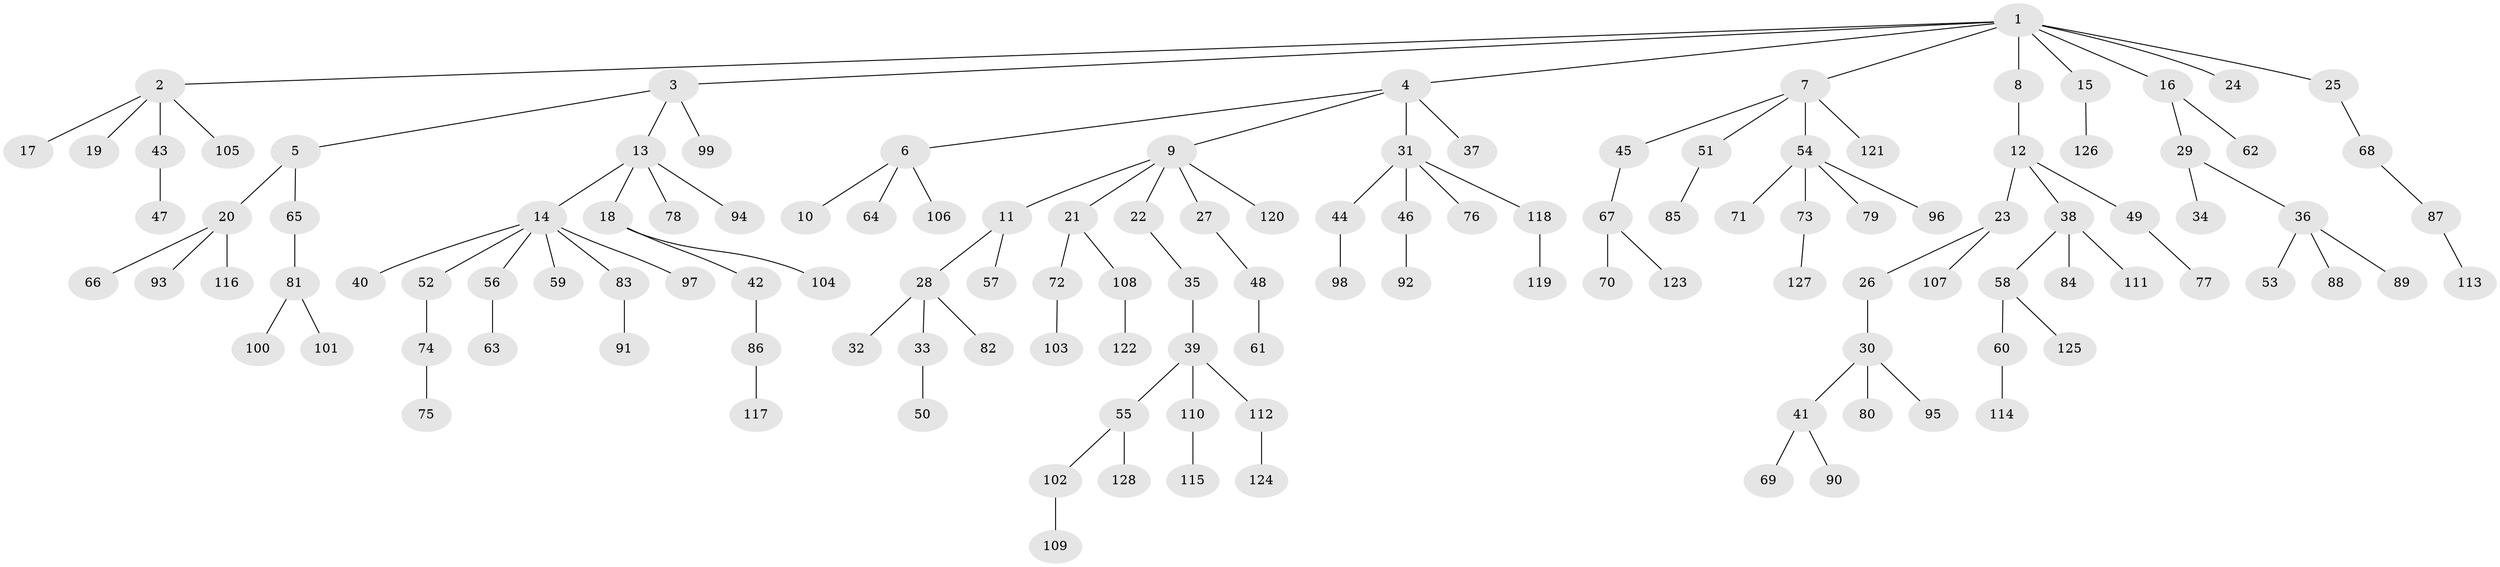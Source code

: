 // Generated by graph-tools (version 1.1) at 2025/53/03/09/25 04:53:07]
// undirected, 128 vertices, 127 edges
graph export_dot {
graph [start="1"]
  node [color=gray90,style=filled];
  1;
  2;
  3;
  4;
  5;
  6;
  7;
  8;
  9;
  10;
  11;
  12;
  13;
  14;
  15;
  16;
  17;
  18;
  19;
  20;
  21;
  22;
  23;
  24;
  25;
  26;
  27;
  28;
  29;
  30;
  31;
  32;
  33;
  34;
  35;
  36;
  37;
  38;
  39;
  40;
  41;
  42;
  43;
  44;
  45;
  46;
  47;
  48;
  49;
  50;
  51;
  52;
  53;
  54;
  55;
  56;
  57;
  58;
  59;
  60;
  61;
  62;
  63;
  64;
  65;
  66;
  67;
  68;
  69;
  70;
  71;
  72;
  73;
  74;
  75;
  76;
  77;
  78;
  79;
  80;
  81;
  82;
  83;
  84;
  85;
  86;
  87;
  88;
  89;
  90;
  91;
  92;
  93;
  94;
  95;
  96;
  97;
  98;
  99;
  100;
  101;
  102;
  103;
  104;
  105;
  106;
  107;
  108;
  109;
  110;
  111;
  112;
  113;
  114;
  115;
  116;
  117;
  118;
  119;
  120;
  121;
  122;
  123;
  124;
  125;
  126;
  127;
  128;
  1 -- 2;
  1 -- 3;
  1 -- 4;
  1 -- 7;
  1 -- 8;
  1 -- 15;
  1 -- 16;
  1 -- 24;
  1 -- 25;
  2 -- 17;
  2 -- 19;
  2 -- 43;
  2 -- 105;
  3 -- 5;
  3 -- 13;
  3 -- 99;
  4 -- 6;
  4 -- 9;
  4 -- 31;
  4 -- 37;
  5 -- 20;
  5 -- 65;
  6 -- 10;
  6 -- 64;
  6 -- 106;
  7 -- 45;
  7 -- 51;
  7 -- 54;
  7 -- 121;
  8 -- 12;
  9 -- 11;
  9 -- 21;
  9 -- 22;
  9 -- 27;
  9 -- 120;
  11 -- 28;
  11 -- 57;
  12 -- 23;
  12 -- 38;
  12 -- 49;
  13 -- 14;
  13 -- 18;
  13 -- 78;
  13 -- 94;
  14 -- 40;
  14 -- 52;
  14 -- 56;
  14 -- 59;
  14 -- 83;
  14 -- 97;
  15 -- 126;
  16 -- 29;
  16 -- 62;
  18 -- 42;
  18 -- 104;
  20 -- 66;
  20 -- 93;
  20 -- 116;
  21 -- 72;
  21 -- 108;
  22 -- 35;
  23 -- 26;
  23 -- 107;
  25 -- 68;
  26 -- 30;
  27 -- 48;
  28 -- 32;
  28 -- 33;
  28 -- 82;
  29 -- 34;
  29 -- 36;
  30 -- 41;
  30 -- 80;
  30 -- 95;
  31 -- 44;
  31 -- 46;
  31 -- 76;
  31 -- 118;
  33 -- 50;
  35 -- 39;
  36 -- 53;
  36 -- 88;
  36 -- 89;
  38 -- 58;
  38 -- 84;
  38 -- 111;
  39 -- 55;
  39 -- 110;
  39 -- 112;
  41 -- 69;
  41 -- 90;
  42 -- 86;
  43 -- 47;
  44 -- 98;
  45 -- 67;
  46 -- 92;
  48 -- 61;
  49 -- 77;
  51 -- 85;
  52 -- 74;
  54 -- 71;
  54 -- 73;
  54 -- 79;
  54 -- 96;
  55 -- 102;
  55 -- 128;
  56 -- 63;
  58 -- 60;
  58 -- 125;
  60 -- 114;
  65 -- 81;
  67 -- 70;
  67 -- 123;
  68 -- 87;
  72 -- 103;
  73 -- 127;
  74 -- 75;
  81 -- 100;
  81 -- 101;
  83 -- 91;
  86 -- 117;
  87 -- 113;
  102 -- 109;
  108 -- 122;
  110 -- 115;
  112 -- 124;
  118 -- 119;
}
